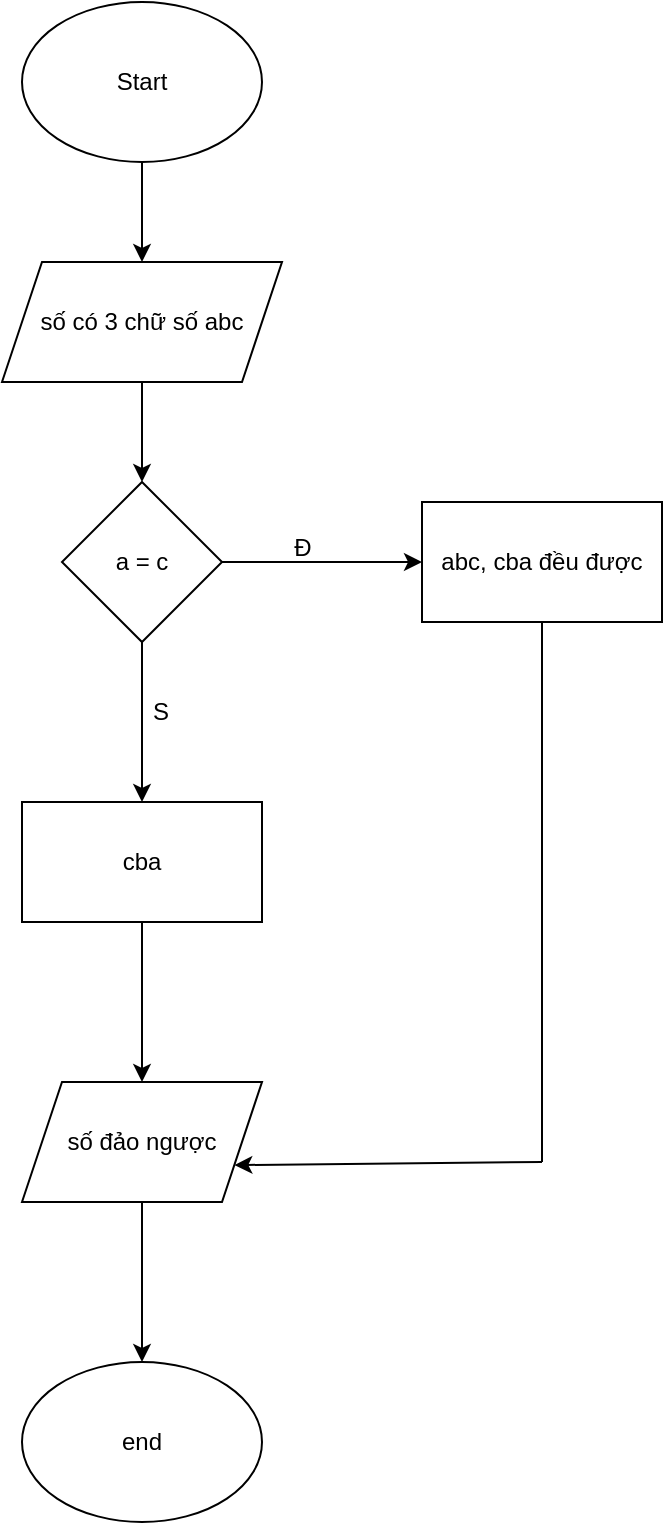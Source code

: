 <mxfile version="22.0.8" type="device">
  <diagram id="hG-zOUj_tjsUFQA9lG5d" name="Trang-1">
    <mxGraphModel dx="1194" dy="790" grid="1" gridSize="10" guides="1" tooltips="1" connect="1" arrows="1" fold="1" page="1" pageScale="1" pageWidth="827" pageHeight="1169" math="0" shadow="0">
      <root>
        <mxCell id="0" />
        <mxCell id="1" parent="0" />
        <mxCell id="EnIvtFHSQjP1D_iGzH72-11" style="edgeStyle=orthogonalEdgeStyle;rounded=0;orthogonalLoop=1;jettySize=auto;html=1;exitX=0.5;exitY=1;exitDx=0;exitDy=0;entryX=0.5;entryY=0;entryDx=0;entryDy=0;" edge="1" parent="1" source="EnIvtFHSQjP1D_iGzH72-1" target="EnIvtFHSQjP1D_iGzH72-2">
          <mxGeometry relative="1" as="geometry" />
        </mxCell>
        <mxCell id="EnIvtFHSQjP1D_iGzH72-1" value="Start" style="ellipse;whiteSpace=wrap;html=1;" vertex="1" parent="1">
          <mxGeometry x="330" y="60" width="120" height="80" as="geometry" />
        </mxCell>
        <mxCell id="EnIvtFHSQjP1D_iGzH72-10" style="edgeStyle=orthogonalEdgeStyle;rounded=0;orthogonalLoop=1;jettySize=auto;html=1;entryX=0.5;entryY=0;entryDx=0;entryDy=0;" edge="1" parent="1" source="EnIvtFHSQjP1D_iGzH72-2" target="EnIvtFHSQjP1D_iGzH72-3">
          <mxGeometry relative="1" as="geometry" />
        </mxCell>
        <mxCell id="EnIvtFHSQjP1D_iGzH72-2" value="số có 3 chữ số abc" style="shape=parallelogram;perimeter=parallelogramPerimeter;whiteSpace=wrap;html=1;fixedSize=1;" vertex="1" parent="1">
          <mxGeometry x="320" y="190" width="140" height="60" as="geometry" />
        </mxCell>
        <mxCell id="EnIvtFHSQjP1D_iGzH72-8" style="edgeStyle=orthogonalEdgeStyle;rounded=0;orthogonalLoop=1;jettySize=auto;html=1;exitX=0.5;exitY=1;exitDx=0;exitDy=0;" edge="1" parent="1" source="EnIvtFHSQjP1D_iGzH72-3" target="EnIvtFHSQjP1D_iGzH72-7">
          <mxGeometry relative="1" as="geometry" />
        </mxCell>
        <mxCell id="EnIvtFHSQjP1D_iGzH72-9" style="edgeStyle=orthogonalEdgeStyle;rounded=0;orthogonalLoop=1;jettySize=auto;html=1;exitX=1;exitY=0.5;exitDx=0;exitDy=0;" edge="1" parent="1" source="EnIvtFHSQjP1D_iGzH72-3" target="EnIvtFHSQjP1D_iGzH72-6">
          <mxGeometry relative="1" as="geometry" />
        </mxCell>
        <mxCell id="EnIvtFHSQjP1D_iGzH72-3" value="a = c" style="rhombus;whiteSpace=wrap;html=1;" vertex="1" parent="1">
          <mxGeometry x="350" y="300" width="80" height="80" as="geometry" />
        </mxCell>
        <mxCell id="EnIvtFHSQjP1D_iGzH72-6" value="abc, cba đều được" style="rounded=0;whiteSpace=wrap;html=1;" vertex="1" parent="1">
          <mxGeometry x="530" y="310" width="120" height="60" as="geometry" />
        </mxCell>
        <mxCell id="EnIvtFHSQjP1D_iGzH72-13" style="edgeStyle=orthogonalEdgeStyle;rounded=0;orthogonalLoop=1;jettySize=auto;html=1;" edge="1" parent="1" source="EnIvtFHSQjP1D_iGzH72-7" target="EnIvtFHSQjP1D_iGzH72-12">
          <mxGeometry relative="1" as="geometry" />
        </mxCell>
        <mxCell id="EnIvtFHSQjP1D_iGzH72-7" value="cba" style="rounded=0;whiteSpace=wrap;html=1;" vertex="1" parent="1">
          <mxGeometry x="330" y="460" width="120" height="60" as="geometry" />
        </mxCell>
        <mxCell id="EnIvtFHSQjP1D_iGzH72-20" style="edgeStyle=orthogonalEdgeStyle;rounded=0;orthogonalLoop=1;jettySize=auto;html=1;entryX=0.5;entryY=0;entryDx=0;entryDy=0;" edge="1" parent="1" source="EnIvtFHSQjP1D_iGzH72-12" target="EnIvtFHSQjP1D_iGzH72-19">
          <mxGeometry relative="1" as="geometry" />
        </mxCell>
        <mxCell id="EnIvtFHSQjP1D_iGzH72-12" value="số đảo ngược" style="shape=parallelogram;perimeter=parallelogramPerimeter;whiteSpace=wrap;html=1;fixedSize=1;" vertex="1" parent="1">
          <mxGeometry x="330" y="600" width="120" height="60" as="geometry" />
        </mxCell>
        <mxCell id="EnIvtFHSQjP1D_iGzH72-14" value="" style="endArrow=none;html=1;rounded=0;" edge="1" parent="1">
          <mxGeometry width="50" height="50" relative="1" as="geometry">
            <mxPoint x="590" y="640" as="sourcePoint" />
            <mxPoint x="590" y="370" as="targetPoint" />
          </mxGeometry>
        </mxCell>
        <mxCell id="EnIvtFHSQjP1D_iGzH72-16" value="" style="endArrow=classic;html=1;rounded=0;entryX=1;entryY=0.75;entryDx=0;entryDy=0;" edge="1" parent="1" target="EnIvtFHSQjP1D_iGzH72-12">
          <mxGeometry width="50" height="50" relative="1" as="geometry">
            <mxPoint x="590" y="640" as="sourcePoint" />
            <mxPoint x="640" y="590" as="targetPoint" />
          </mxGeometry>
        </mxCell>
        <mxCell id="EnIvtFHSQjP1D_iGzH72-17" value="Đ" style="text;html=1;align=center;verticalAlign=middle;resizable=0;points=[];autosize=1;strokeColor=none;fillColor=none;" vertex="1" parent="1">
          <mxGeometry x="455" y="318" width="30" height="30" as="geometry" />
        </mxCell>
        <mxCell id="EnIvtFHSQjP1D_iGzH72-18" value="S" style="text;html=1;align=center;verticalAlign=middle;resizable=0;points=[];autosize=1;strokeColor=none;fillColor=none;" vertex="1" parent="1">
          <mxGeometry x="384" y="400" width="30" height="30" as="geometry" />
        </mxCell>
        <mxCell id="EnIvtFHSQjP1D_iGzH72-19" value="end" style="ellipse;whiteSpace=wrap;html=1;" vertex="1" parent="1">
          <mxGeometry x="330" y="740" width="120" height="80" as="geometry" />
        </mxCell>
      </root>
    </mxGraphModel>
  </diagram>
</mxfile>
